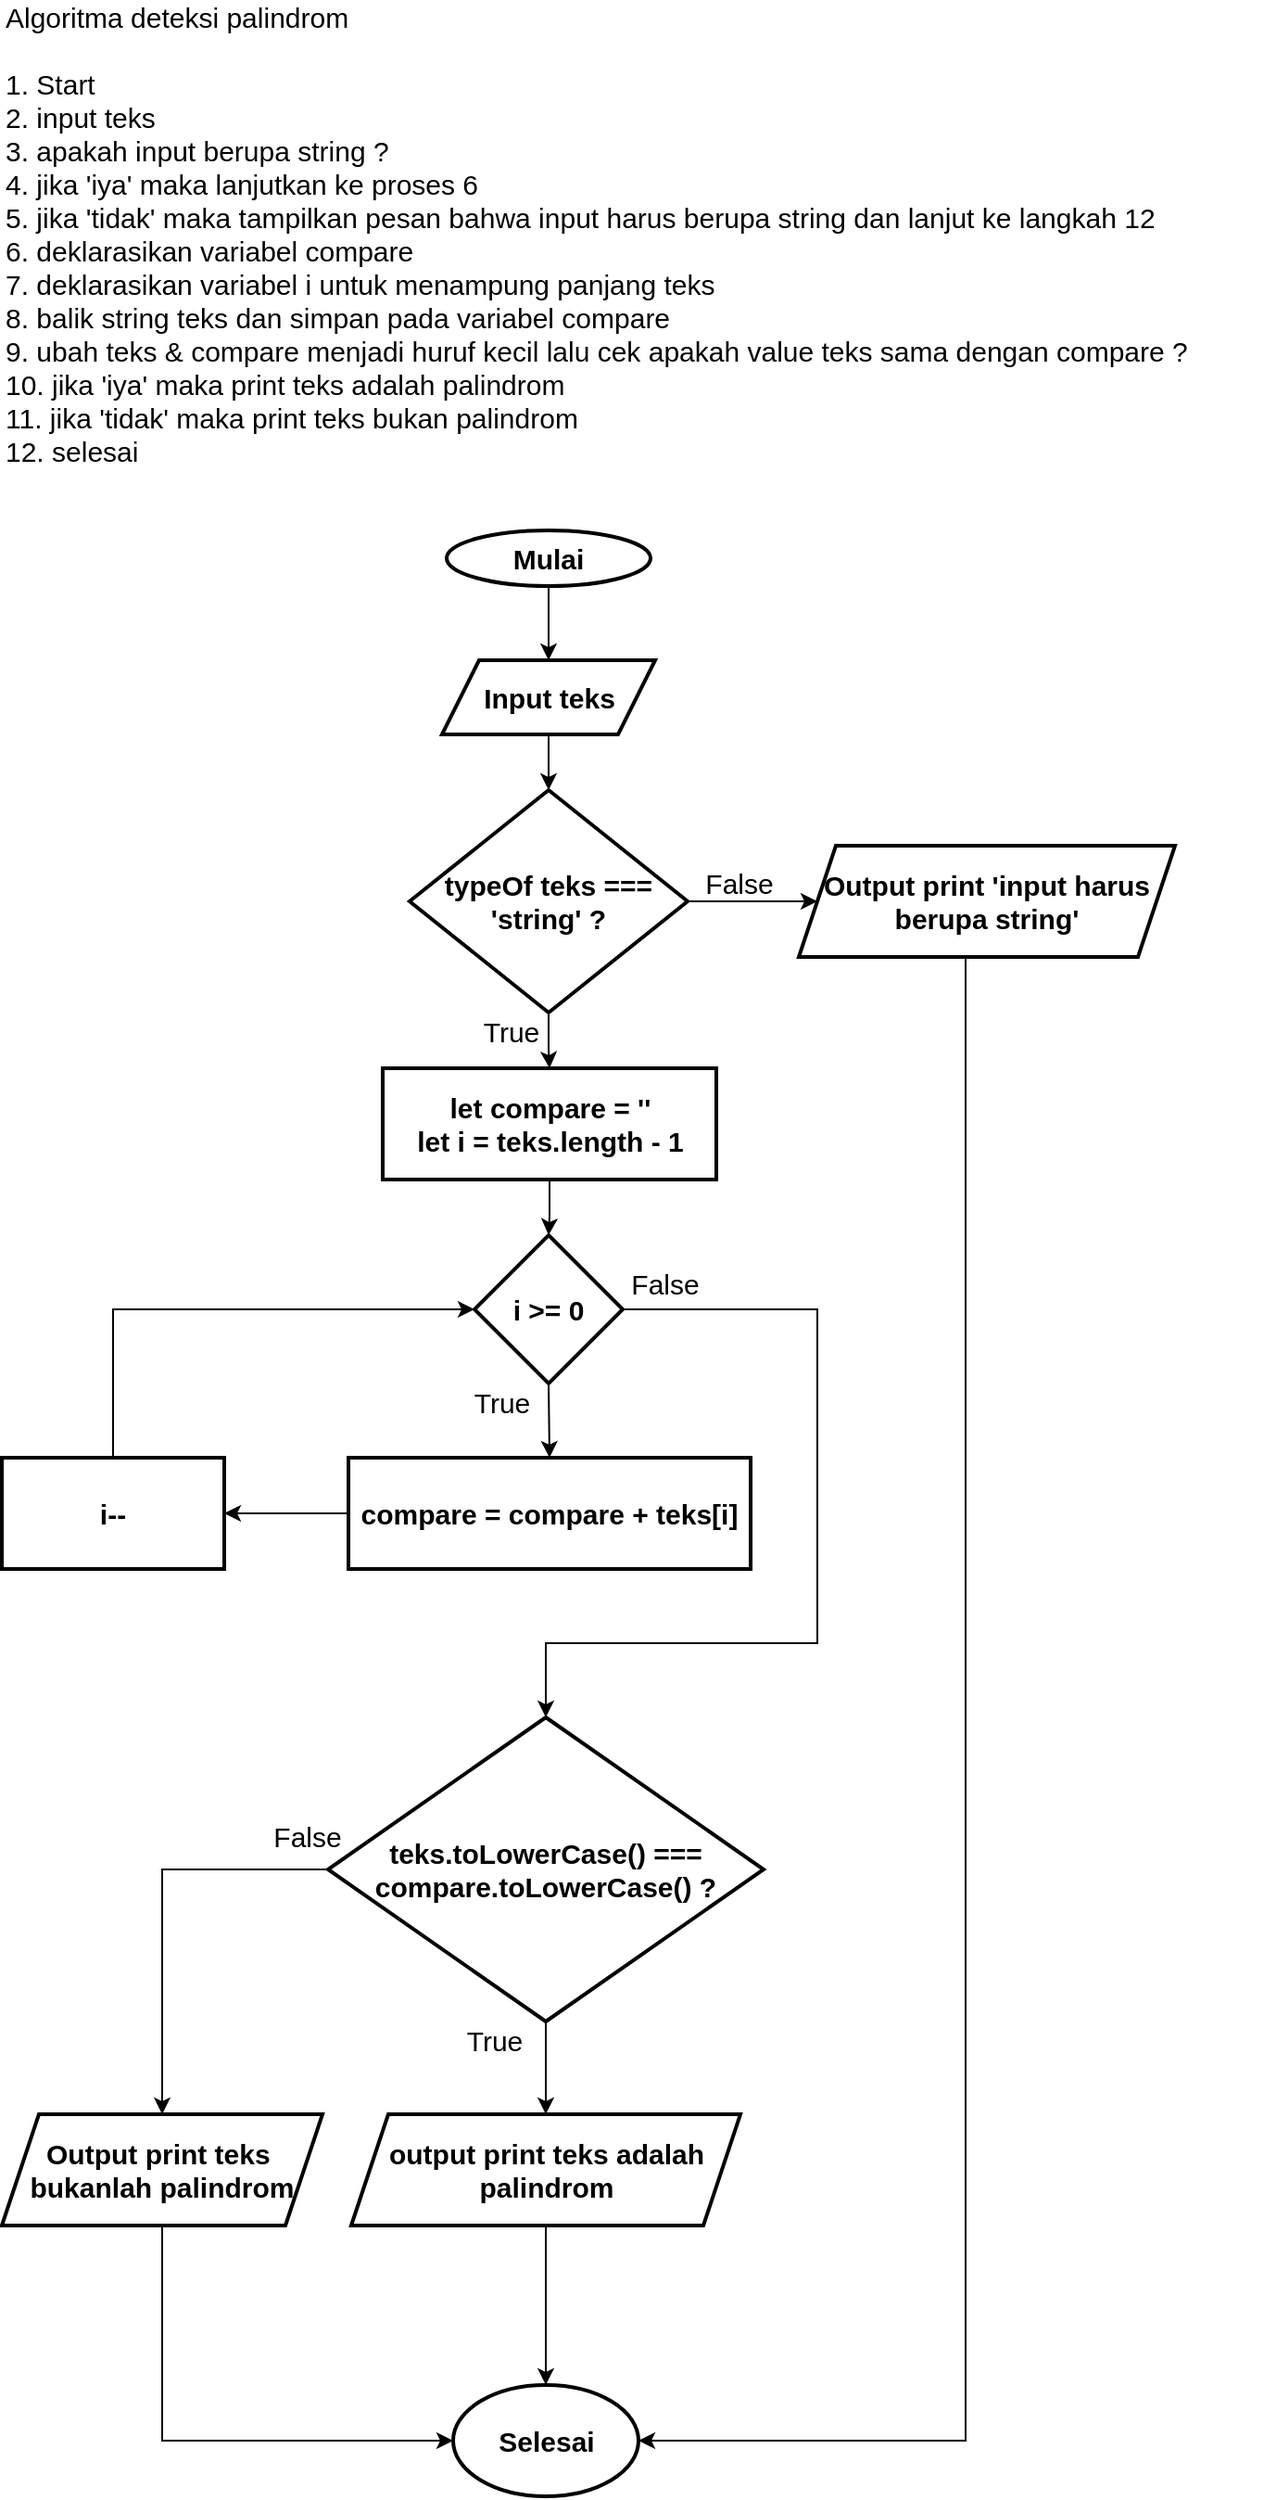 <mxfile version="13.10.4" type="device"><diagram id="kUiz5hon4akCntwigzo3" name="Page-1"><mxGraphModel dx="1240" dy="744" grid="1" gridSize="10" guides="1" tooltips="1" connect="1" arrows="1" fold="1" page="1" pageScale="1" pageWidth="850" pageHeight="1100" math="0" shadow="0"><root><mxCell id="0"/><mxCell id="1" parent="0"/><mxCell id="XH_DROR6GrmQ4DKTq4Az-1" value="&lt;span style=&quot;font-size: 15px&quot;&gt;Algoritma deteksi palindrom&lt;br style=&quot;font-size: 15px&quot;&gt;&lt;br style=&quot;font-size: 15px&quot;&gt;1. Start&lt;br style=&quot;font-size: 15px&quot;&gt;2. input teks&lt;br&gt;3. apakah input berupa string ?&lt;br&gt;4. jika 'iya' maka lanjutkan ke proses 6&lt;br style=&quot;font-size: 15px&quot;&gt;&lt;/span&gt;5. jika 'tidak' maka tampilkan pesan bahwa input harus berupa string dan lanjut ke langkah 12&lt;br&gt;6. deklarasikan variabel compare&lt;br&gt;7. deklarasikan variabel i untuk menampung panjang teks&lt;br style=&quot;font-size: 15px&quot;&gt;8. balik string teks dan simpan pada variabel compare&lt;br style=&quot;font-size: 15px&quot;&gt;9. ubah teks &amp;amp; compare menjadi huruf kecil lalu cek apakah value teks sama dengan compare ?&lt;br style=&quot;font-size: 15px&quot;&gt;10. jika 'iya' maka print teks adalah palindrom&lt;br style=&quot;font-size: 15px&quot;&gt;11. jika 'tidak' maka print teks bukan palindrom&lt;br style=&quot;font-size: 15px&quot;&gt;12. selesai" style="text;html=1;strokeColor=none;fillColor=none;align=left;verticalAlign=middle;whiteSpace=wrap;rounded=0;fontSize=15;fontStyle=0;spacingTop=0;spacingBottom=0;spacing=2;horizontal=1;" parent="1" vertex="1"><mxGeometry x="20" y="10" width="680" height="240" as="geometry"/></mxCell><mxCell id="XH_DROR6GrmQ4DKTq4Az-4" value="" style="edgeStyle=orthogonalEdgeStyle;rounded=0;orthogonalLoop=1;jettySize=auto;html=1;fontSize=15;" parent="1" source="XH_DROR6GrmQ4DKTq4Az-2" target="XH_DROR6GrmQ4DKTq4Az-3" edge="1"><mxGeometry relative="1" as="geometry"/></mxCell><mxCell id="XH_DROR6GrmQ4DKTq4Az-2" value="Mulai" style="strokeWidth=2;html=1;shape=mxgraph.flowchart.start_1;whiteSpace=wrap;fontSize=15;align=center;fontStyle=1" parent="1" vertex="1"><mxGeometry x="260" y="290" width="110" height="30" as="geometry"/></mxCell><mxCell id="P61UBIlB077ivalgnndU-2" value="" style="edgeStyle=orthogonalEdgeStyle;rounded=0;orthogonalLoop=1;jettySize=auto;html=1;" parent="1" source="XH_DROR6GrmQ4DKTq4Az-3" target="P61UBIlB077ivalgnndU-1" edge="1"><mxGeometry relative="1" as="geometry"/></mxCell><mxCell id="XH_DROR6GrmQ4DKTq4Az-3" value="Input teks" style="shape=parallelogram;perimeter=parallelogramPerimeter;whiteSpace=wrap;html=1;fixedSize=1;fontSize=15;fontStyle=1;strokeWidth=2;" parent="1" vertex="1"><mxGeometry x="257.5" y="360" width="115" height="40" as="geometry"/></mxCell><mxCell id="t6poWwINQaK9Stf8XI6w-2" style="edgeStyle=orthogonalEdgeStyle;rounded=0;orthogonalLoop=1;jettySize=auto;html=1;entryX=0.5;entryY=0;entryDx=0;entryDy=0;entryPerimeter=0;" parent="1" source="XH_DROR6GrmQ4DKTq4Az-7" target="XH_DROR6GrmQ4DKTq4Az-18" edge="1"><mxGeometry relative="1" as="geometry"><mxPoint x="480" y="920" as="targetPoint"/><Array as="points"><mxPoint x="460" y="710"/><mxPoint x="460" y="890"/><mxPoint x="313" y="890"/></Array></mxGeometry></mxCell><mxCell id="XH_DROR6GrmQ4DKTq4Az-7" value="i &amp;gt;= 0" style="rhombus;whiteSpace=wrap;html=1;fontSize=15;fontStyle=1;strokeWidth=2;" parent="1" vertex="1"><mxGeometry x="275" y="670" width="80" height="80" as="geometry"/></mxCell><mxCell id="XH_DROR6GrmQ4DKTq4Az-13" value="" style="edgeStyle=orthogonalEdgeStyle;rounded=0;orthogonalLoop=1;jettySize=auto;html=1;fontSize=15;" parent="1" source="XH_DROR6GrmQ4DKTq4Az-9" target="XH_DROR6GrmQ4DKTq4Az-12" edge="1"><mxGeometry relative="1" as="geometry"/></mxCell><mxCell id="XH_DROR6GrmQ4DKTq4Az-9" value="compare = compare + teks[i]" style="whiteSpace=wrap;html=1;fontSize=15;fontStyle=1;strokeWidth=2;" parent="1" vertex="1"><mxGeometry x="207" y="790" width="217" height="60" as="geometry"/></mxCell><mxCell id="XH_DROR6GrmQ4DKTq4Az-11" value="" style="endArrow=classic;html=1;fontSize=15;exitX=0.5;exitY=1;exitDx=0;exitDy=0;entryX=0.5;entryY=0;entryDx=0;entryDy=0;" parent="1" source="XH_DROR6GrmQ4DKTq4Az-7" target="XH_DROR6GrmQ4DKTq4Az-9" edge="1"><mxGeometry width="50" height="50" relative="1" as="geometry"><mxPoint x="360" y="780" as="sourcePoint"/><mxPoint x="410" y="730" as="targetPoint"/></mxGeometry></mxCell><mxCell id="XH_DROR6GrmQ4DKTq4Az-14" style="edgeStyle=orthogonalEdgeStyle;rounded=0;orthogonalLoop=1;jettySize=auto;html=1;entryX=0;entryY=0.5;entryDx=0;entryDy=0;fontSize=15;" parent="1" source="XH_DROR6GrmQ4DKTq4Az-12" target="XH_DROR6GrmQ4DKTq4Az-7" edge="1"><mxGeometry relative="1" as="geometry"><Array as="points"><mxPoint x="80" y="710"/></Array></mxGeometry></mxCell><mxCell id="XH_DROR6GrmQ4DKTq4Az-12" value="i--" style="whiteSpace=wrap;html=1;fontSize=15;fontStyle=1;strokeWidth=2;" parent="1" vertex="1"><mxGeometry x="20" y="790" width="120" height="60" as="geometry"/></mxCell><mxCell id="XH_DROR6GrmQ4DKTq4Az-20" value="" style="edgeStyle=orthogonalEdgeStyle;rounded=0;orthogonalLoop=1;jettySize=auto;html=1;fontSize=15;" parent="1" source="XH_DROR6GrmQ4DKTq4Az-18" target="XH_DROR6GrmQ4DKTq4Az-19" edge="1"><mxGeometry relative="1" as="geometry"/></mxCell><mxCell id="XH_DROR6GrmQ4DKTq4Az-24" value="" style="edgeStyle=orthogonalEdgeStyle;rounded=0;orthogonalLoop=1;jettySize=auto;html=1;fontSize=15;" parent="1" source="XH_DROR6GrmQ4DKTq4Az-18" target="XH_DROR6GrmQ4DKTq4Az-23" edge="1"><mxGeometry relative="1" as="geometry"/></mxCell><mxCell id="XH_DROR6GrmQ4DKTq4Az-18" value="teks.toLowerCase() === compare.toLowerCase() ?" style="strokeWidth=2;html=1;shape=mxgraph.flowchart.decision;whiteSpace=wrap;fontSize=15;align=center;fontStyle=1" parent="1" vertex="1"><mxGeometry x="196" y="930" width="235" height="164" as="geometry"/></mxCell><mxCell id="XH_DROR6GrmQ4DKTq4Az-26" style="edgeStyle=orthogonalEdgeStyle;rounded=0;orthogonalLoop=1;jettySize=auto;html=1;fontSize=15;exitX=0.5;exitY=1;exitDx=0;exitDy=0;entryX=0.5;entryY=0;entryDx=0;entryDy=0;entryPerimeter=0;" parent="1" source="XH_DROR6GrmQ4DKTq4Az-19" edge="1" target="XH_DROR6GrmQ4DKTq4Az-25"><mxGeometry relative="1" as="geometry"><mxPoint x="208" y="1298" as="targetPoint"/></mxGeometry></mxCell><mxCell id="XH_DROR6GrmQ4DKTq4Az-19" value="output print teks adalah palindrom" style="shape=parallelogram;perimeter=parallelogramPerimeter;whiteSpace=wrap;html=1;fixedSize=1;fontSize=15;strokeWidth=2;fontStyle=1" parent="1" vertex="1"><mxGeometry x="208.5" y="1144" width="210" height="60" as="geometry"/></mxCell><mxCell id="XH_DROR6GrmQ4DKTq4Az-27" style="edgeStyle=orthogonalEdgeStyle;rounded=0;orthogonalLoop=1;jettySize=auto;html=1;fontSize=15;entryX=0;entryY=0.5;entryDx=0;entryDy=0;entryPerimeter=0;" parent="1" source="XH_DROR6GrmQ4DKTq4Az-23" target="XH_DROR6GrmQ4DKTq4Az-25" edge="1"><mxGeometry relative="1" as="geometry"><Array as="points"><mxPoint x="107" y="1320"/></Array></mxGeometry></mxCell><mxCell id="XH_DROR6GrmQ4DKTq4Az-23" value="Output print teks&amp;nbsp; bukanlah palindrom" style="shape=parallelogram;perimeter=parallelogramPerimeter;whiteSpace=wrap;html=1;fixedSize=1;fontSize=15;strokeWidth=2;fontStyle=1" parent="1" vertex="1"><mxGeometry x="20" y="1144" width="173" height="60" as="geometry"/></mxCell><mxCell id="XH_DROR6GrmQ4DKTq4Az-25" value="Selesai" style="strokeWidth=2;html=1;shape=mxgraph.flowchart.start_1;whiteSpace=wrap;fontSize=15;align=center;fontStyle=1" parent="1" vertex="1"><mxGeometry x="263.5" y="1290" width="100" height="60" as="geometry"/></mxCell><mxCell id="XH_DROR6GrmQ4DKTq4Az-28" value="True" style="text;html=1;strokeColor=none;fillColor=none;align=center;verticalAlign=middle;whiteSpace=wrap;rounded=0;fontSize=15;" parent="1" vertex="1"><mxGeometry x="270" y="750" width="40" height="20" as="geometry"/></mxCell><mxCell id="XH_DROR6GrmQ4DKTq4Az-30" value="False" style="text;html=1;strokeColor=none;fillColor=none;align=center;verticalAlign=middle;whiteSpace=wrap;rounded=0;fontSize=15;" parent="1" vertex="1"><mxGeometry x="358" y="686" width="40" height="20" as="geometry"/></mxCell><mxCell id="XH_DROR6GrmQ4DKTq4Az-31" value="True" style="text;html=1;strokeColor=none;fillColor=none;align=center;verticalAlign=middle;whiteSpace=wrap;rounded=0;fontSize=15;" parent="1" vertex="1"><mxGeometry x="265.5" y="1094" width="40" height="20" as="geometry"/></mxCell><mxCell id="XH_DROR6GrmQ4DKTq4Az-32" value="False" style="text;html=1;strokeColor=none;fillColor=none;align=center;verticalAlign=middle;whiteSpace=wrap;rounded=0;fontSize=15;" parent="1" vertex="1"><mxGeometry x="165" y="984" width="40" height="20" as="geometry"/></mxCell><mxCell id="mDZdOmlQmthRJsySebkO-2" value="" style="edgeStyle=orthogonalEdgeStyle;rounded=0;orthogonalLoop=1;jettySize=auto;html=1;" parent="1" source="P61UBIlB077ivalgnndU-1" target="mDZdOmlQmthRJsySebkO-1" edge="1"><mxGeometry relative="1" as="geometry"/></mxCell><mxCell id="mDZdOmlQmthRJsySebkO-5" style="edgeStyle=orthogonalEdgeStyle;rounded=0;orthogonalLoop=1;jettySize=auto;html=1;entryX=0;entryY=0.5;entryDx=0;entryDy=0;" parent="1" source="P61UBIlB077ivalgnndU-1" target="mDZdOmlQmthRJsySebkO-4" edge="1"><mxGeometry relative="1" as="geometry"/></mxCell><mxCell id="P61UBIlB077ivalgnndU-1" value="typeOf teks === &lt;br&gt;'string' ?" style="rhombus;whiteSpace=wrap;html=1;fontSize=15;fontStyle=1;strokeWidth=2;" parent="1" vertex="1"><mxGeometry x="240" y="430" width="150" height="120" as="geometry"/></mxCell><mxCell id="P61UBIlB077ivalgnndU-8" value="True" style="text;html=1;strokeColor=none;fillColor=none;align=center;verticalAlign=middle;whiteSpace=wrap;rounded=0;fontSize=15;" parent="1" vertex="1"><mxGeometry x="275" y="550" width="40" height="20" as="geometry"/></mxCell><mxCell id="P61UBIlB077ivalgnndU-9" value="False" style="text;html=1;strokeColor=none;fillColor=none;align=center;verticalAlign=middle;whiteSpace=wrap;rounded=0;fontSize=15;" parent="1" vertex="1"><mxGeometry x="398" y="470" width="40" height="20" as="geometry"/></mxCell><mxCell id="mDZdOmlQmthRJsySebkO-3" value="" style="edgeStyle=orthogonalEdgeStyle;rounded=0;orthogonalLoop=1;jettySize=auto;html=1;" parent="1" source="mDZdOmlQmthRJsySebkO-1" target="XH_DROR6GrmQ4DKTq4Az-7" edge="1"><mxGeometry relative="1" as="geometry"/></mxCell><mxCell id="mDZdOmlQmthRJsySebkO-1" value="let compare = ''&lt;br&gt;let i = teks.length - 1" style="whiteSpace=wrap;html=1;fontSize=15;fontStyle=1;strokeWidth=2;" parent="1" vertex="1"><mxGeometry x="225.5" y="580" width="180" height="60" as="geometry"/></mxCell><mxCell id="mDZdOmlQmthRJsySebkO-6" style="edgeStyle=orthogonalEdgeStyle;rounded=0;orthogonalLoop=1;jettySize=auto;html=1;entryX=1;entryY=0.5;entryDx=0;entryDy=0;entryPerimeter=0;" parent="1" source="mDZdOmlQmthRJsySebkO-4" target="XH_DROR6GrmQ4DKTq4Az-25" edge="1"><mxGeometry relative="1" as="geometry"><Array as="points"><mxPoint x="540" y="1320"/></Array></mxGeometry></mxCell><mxCell id="mDZdOmlQmthRJsySebkO-4" value="Output print 'input harus berupa string'" style="shape=parallelogram;perimeter=parallelogramPerimeter;whiteSpace=wrap;html=1;fixedSize=1;fontSize=15;strokeWidth=2;fontStyle=1" parent="1" vertex="1"><mxGeometry x="450" y="460" width="203" height="60" as="geometry"/></mxCell></root></mxGraphModel></diagram></mxfile>